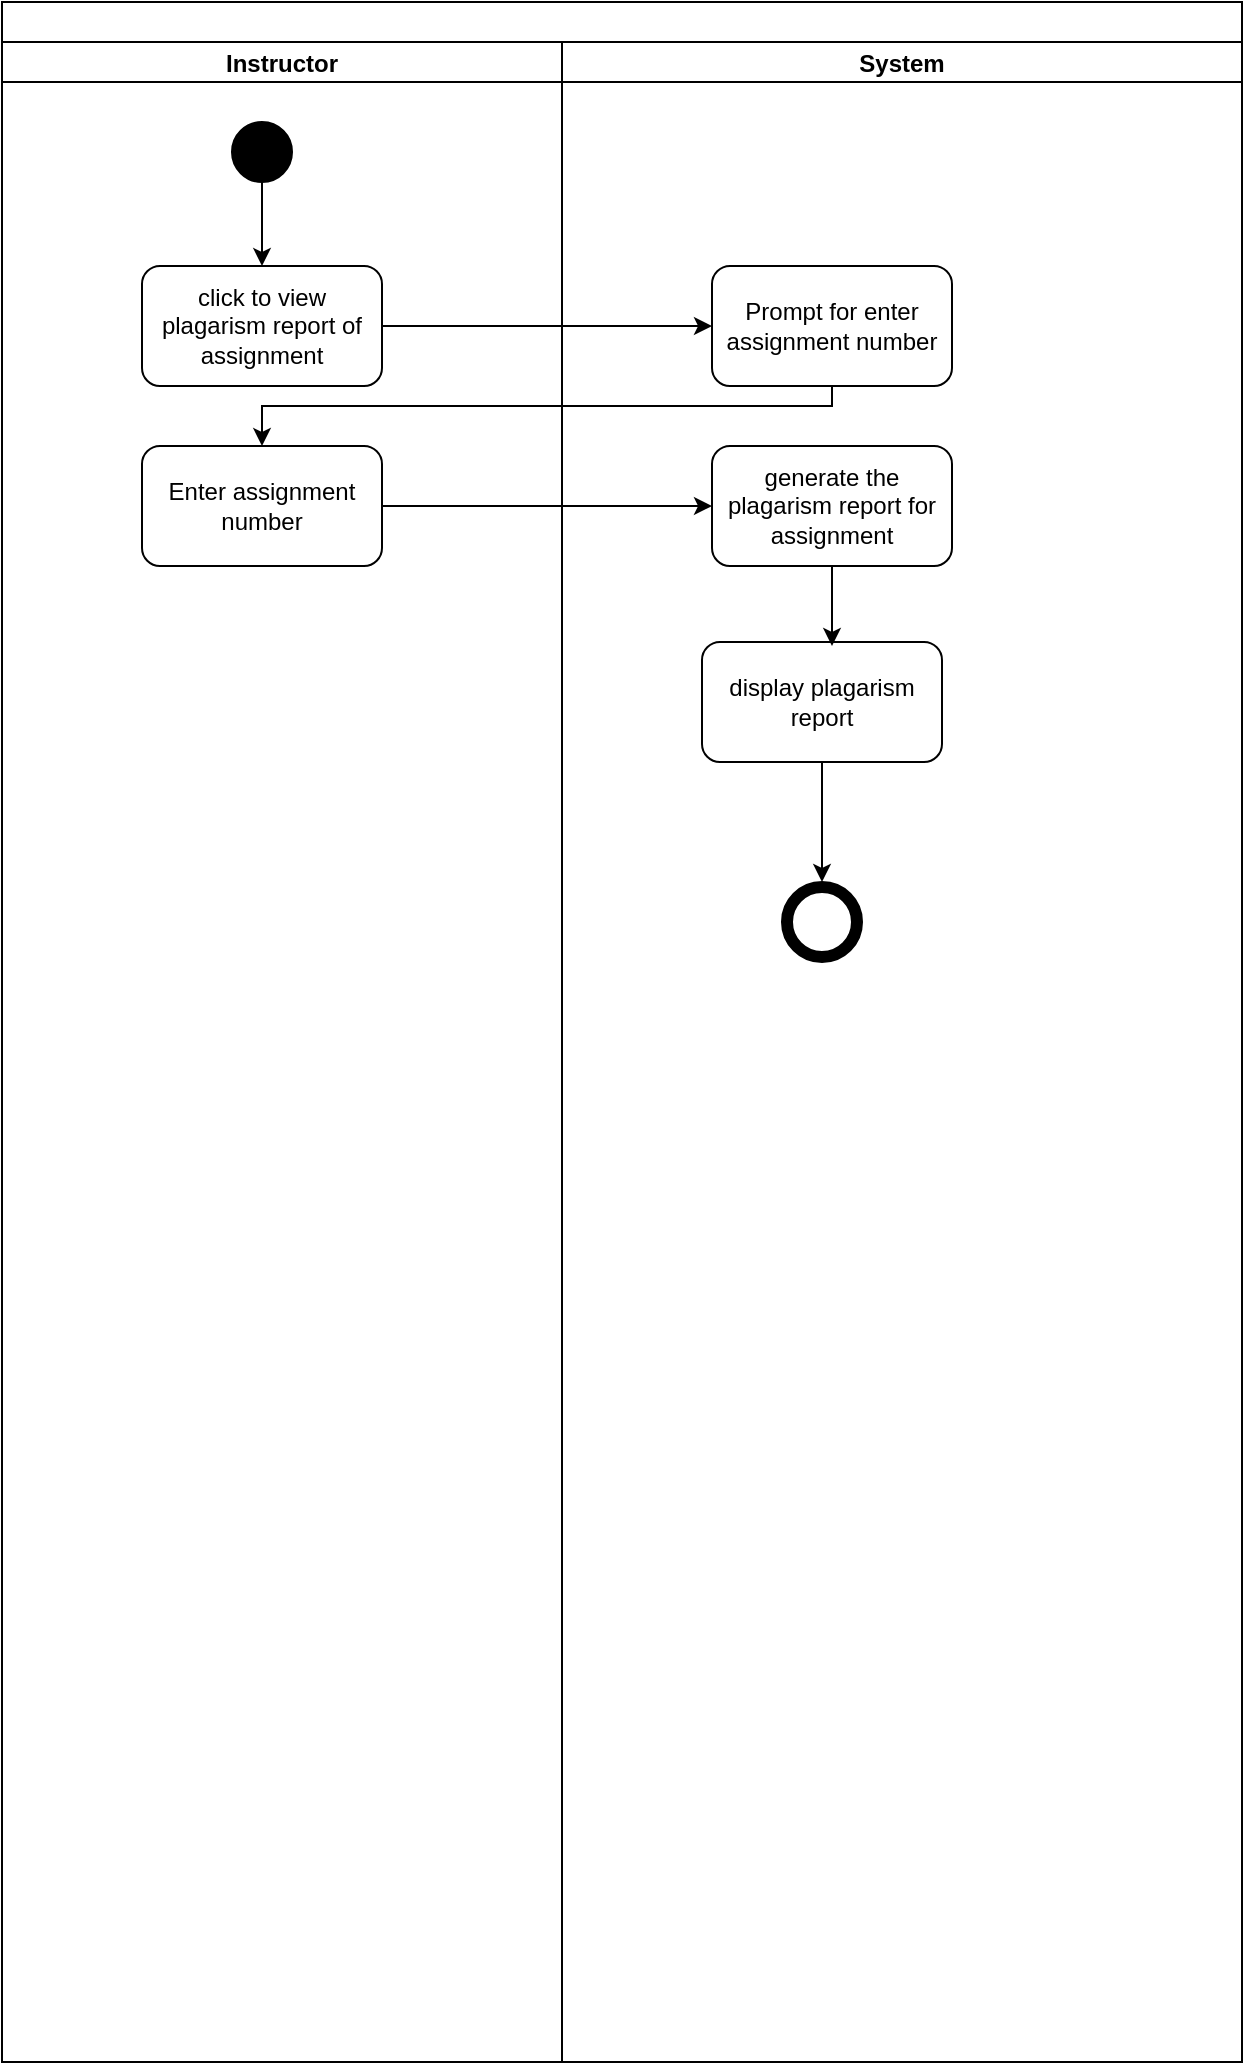 <mxfile>
    <diagram id="k9RpizmZg-M4wJ5TfEoM" name="Page-1">
        <mxGraphModel dx="777" dy="1675" grid="1" gridSize="10" guides="1" tooltips="1" connect="1" arrows="1" fold="1" page="1" pageScale="1" pageWidth="850" pageHeight="1100" math="0" shadow="0">
            <root>
                <mxCell id="0"/>
                <mxCell id="1" parent="0"/>
                <mxCell id="2" value="" style="swimlane;childLayout=stackLayout;resizeParent=1;resizeParentMax=0;startSize=20;fillColor=none;" vertex="1" parent="1">
                    <mxGeometry x="210" y="-20" width="620" height="1030" as="geometry">
                        <mxRectangle x="220" y="60" width="60" height="20" as="alternateBounds"/>
                    </mxGeometry>
                </mxCell>
                <mxCell id="3" value="Instructor" style="swimlane;startSize=20;" vertex="1" parent="2">
                    <mxGeometry y="20" width="280" height="1010" as="geometry"/>
                </mxCell>
                <mxCell id="4" value="click to view plagarism report of assignment" style="rounded=1;whiteSpace=wrap;html=1;fillColor=none;" vertex="1" parent="3">
                    <mxGeometry x="70" y="112" width="120" height="60" as="geometry"/>
                </mxCell>
                <mxCell id="5" value="Enter assignment number" style="rounded=1;whiteSpace=wrap;html=1;fillColor=none;" vertex="1" parent="3">
                    <mxGeometry x="70" y="202" width="120" height="60" as="geometry"/>
                </mxCell>
                <mxCell id="7" style="edgeStyle=orthogonalEdgeStyle;rounded=0;orthogonalLoop=1;jettySize=auto;html=1;exitX=0.5;exitY=1;exitDx=0;exitDy=0;entryX=0.5;entryY=0;entryDx=0;entryDy=0;" edge="1" parent="3" source="8" target="4">
                    <mxGeometry relative="1" as="geometry"/>
                </mxCell>
                <mxCell id="8" value="" style="ellipse;whiteSpace=wrap;html=1;aspect=fixed;fillColor=#000000;" vertex="1" parent="3">
                    <mxGeometry x="115" y="40" width="30" height="30" as="geometry"/>
                </mxCell>
                <mxCell id="9" style="edgeStyle=orthogonalEdgeStyle;rounded=0;orthogonalLoop=1;jettySize=auto;html=1;exitX=1;exitY=0.5;exitDx=0;exitDy=0;entryX=0;entryY=0.5;entryDx=0;entryDy=0;" edge="1" parent="2" source="4" target="13">
                    <mxGeometry relative="1" as="geometry"/>
                </mxCell>
                <mxCell id="10" style="edgeStyle=orthogonalEdgeStyle;rounded=0;orthogonalLoop=1;jettySize=auto;html=1;exitX=0.5;exitY=1;exitDx=0;exitDy=0;entryX=0.5;entryY=0;entryDx=0;entryDy=0;" edge="1" parent="2" source="13" target="5">
                    <mxGeometry relative="1" as="geometry">
                        <Array as="points">
                            <mxPoint x="415" y="202"/>
                            <mxPoint x="130" y="202"/>
                        </Array>
                    </mxGeometry>
                </mxCell>
                <mxCell id="11" style="edgeStyle=orthogonalEdgeStyle;rounded=0;orthogonalLoop=1;jettySize=auto;html=1;exitX=1;exitY=0.5;exitDx=0;exitDy=0;entryX=0;entryY=0.5;entryDx=0;entryDy=0;" edge="1" parent="2" source="5" target="15">
                    <mxGeometry relative="1" as="geometry"/>
                </mxCell>
                <mxCell id="12" value="System" style="swimlane;startSize=20;" vertex="1" parent="2">
                    <mxGeometry x="280" y="20" width="340" height="1010" as="geometry"/>
                </mxCell>
                <mxCell id="13" value="Prompt for enter assignment number" style="rounded=1;whiteSpace=wrap;html=1;fillColor=none;" vertex="1" parent="12">
                    <mxGeometry x="75" y="112" width="120" height="60" as="geometry"/>
                </mxCell>
                <mxCell id="14" style="edgeStyle=orthogonalEdgeStyle;rounded=0;orthogonalLoop=1;jettySize=auto;html=1;exitX=0.5;exitY=1;exitDx=0;exitDy=0;entryX=0.5;entryY=0;entryDx=0;entryDy=0;" edge="1" parent="12" source="15">
                    <mxGeometry relative="1" as="geometry">
                        <mxPoint x="135" y="302" as="targetPoint"/>
                    </mxGeometry>
                </mxCell>
                <mxCell id="15" value="generate the plagarism report for assignment" style="rounded=1;whiteSpace=wrap;html=1;fillColor=none;" vertex="1" parent="12">
                    <mxGeometry x="75" y="202" width="120" height="60" as="geometry"/>
                </mxCell>
                <mxCell id="21" style="edgeStyle=orthogonalEdgeStyle;rounded=0;orthogonalLoop=1;jettySize=auto;html=1;exitX=0.5;exitY=1;exitDx=0;exitDy=0;entryX=0.5;entryY=0;entryDx=0;entryDy=0;" edge="1" parent="12" source="30" target="28">
                    <mxGeometry relative="1" as="geometry"/>
                </mxCell>
                <mxCell id="30" value="display plagarism report" style="rounded=1;whiteSpace=wrap;html=1;fillColor=none;" vertex="1" parent="12">
                    <mxGeometry x="70" y="300" width="120" height="60" as="geometry"/>
                </mxCell>
                <mxCell id="37" value="" style="group" vertex="1" connectable="0" parent="12">
                    <mxGeometry x="110" y="420" width="40" height="40" as="geometry"/>
                </mxCell>
                <mxCell id="28" value="" style="ellipse;whiteSpace=wrap;html=1;aspect=fixed;strokeWidth=1;fillColor=#000000;" vertex="1" parent="37">
                    <mxGeometry width="40" height="40" as="geometry"/>
                </mxCell>
                <mxCell id="29" value="" style="ellipse;whiteSpace=wrap;html=1;aspect=fixed;" vertex="1" parent="37">
                    <mxGeometry x="5" y="5" width="30" height="30" as="geometry"/>
                </mxCell>
            </root>
        </mxGraphModel>
    </diagram>
</mxfile>